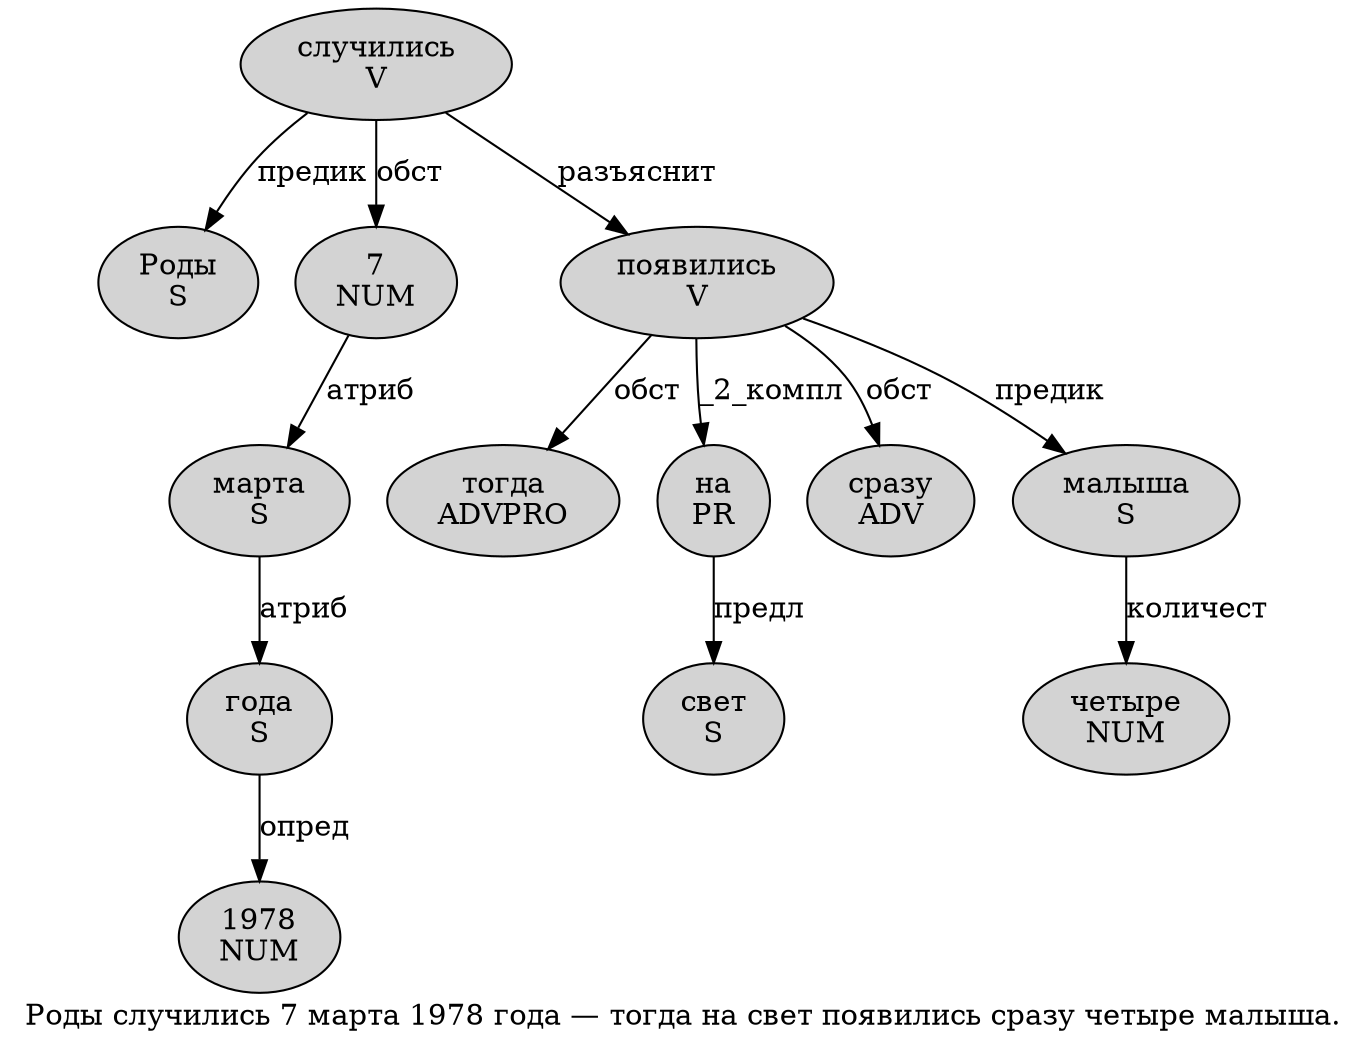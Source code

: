 digraph SENTENCE_605 {
	graph [label="Роды случились 7 марта 1978 года — тогда на свет появились сразу четыре малыша."]
	node [style=filled]
		0 [label="Роды
S" color="" fillcolor=lightgray penwidth=1 shape=ellipse]
		1 [label="случились
V" color="" fillcolor=lightgray penwidth=1 shape=ellipse]
		2 [label="7
NUM" color="" fillcolor=lightgray penwidth=1 shape=ellipse]
		3 [label="марта
S" color="" fillcolor=lightgray penwidth=1 shape=ellipse]
		4 [label="1978
NUM" color="" fillcolor=lightgray penwidth=1 shape=ellipse]
		5 [label="года
S" color="" fillcolor=lightgray penwidth=1 shape=ellipse]
		7 [label="тогда
ADVPRO" color="" fillcolor=lightgray penwidth=1 shape=ellipse]
		8 [label="на
PR" color="" fillcolor=lightgray penwidth=1 shape=ellipse]
		9 [label="свет
S" color="" fillcolor=lightgray penwidth=1 shape=ellipse]
		10 [label="появились
V" color="" fillcolor=lightgray penwidth=1 shape=ellipse]
		11 [label="сразу
ADV" color="" fillcolor=lightgray penwidth=1 shape=ellipse]
		12 [label="четыре
NUM" color="" fillcolor=lightgray penwidth=1 shape=ellipse]
		13 [label="малыша
S" color="" fillcolor=lightgray penwidth=1 shape=ellipse]
			1 -> 0 [label="предик"]
			1 -> 2 [label="обст"]
			1 -> 10 [label="разъяснит"]
			2 -> 3 [label="атриб"]
			10 -> 7 [label="обст"]
			10 -> 8 [label="_2_компл"]
			10 -> 11 [label="обст"]
			10 -> 13 [label="предик"]
			5 -> 4 [label="опред"]
			8 -> 9 [label="предл"]
			13 -> 12 [label="количест"]
			3 -> 5 [label="атриб"]
}